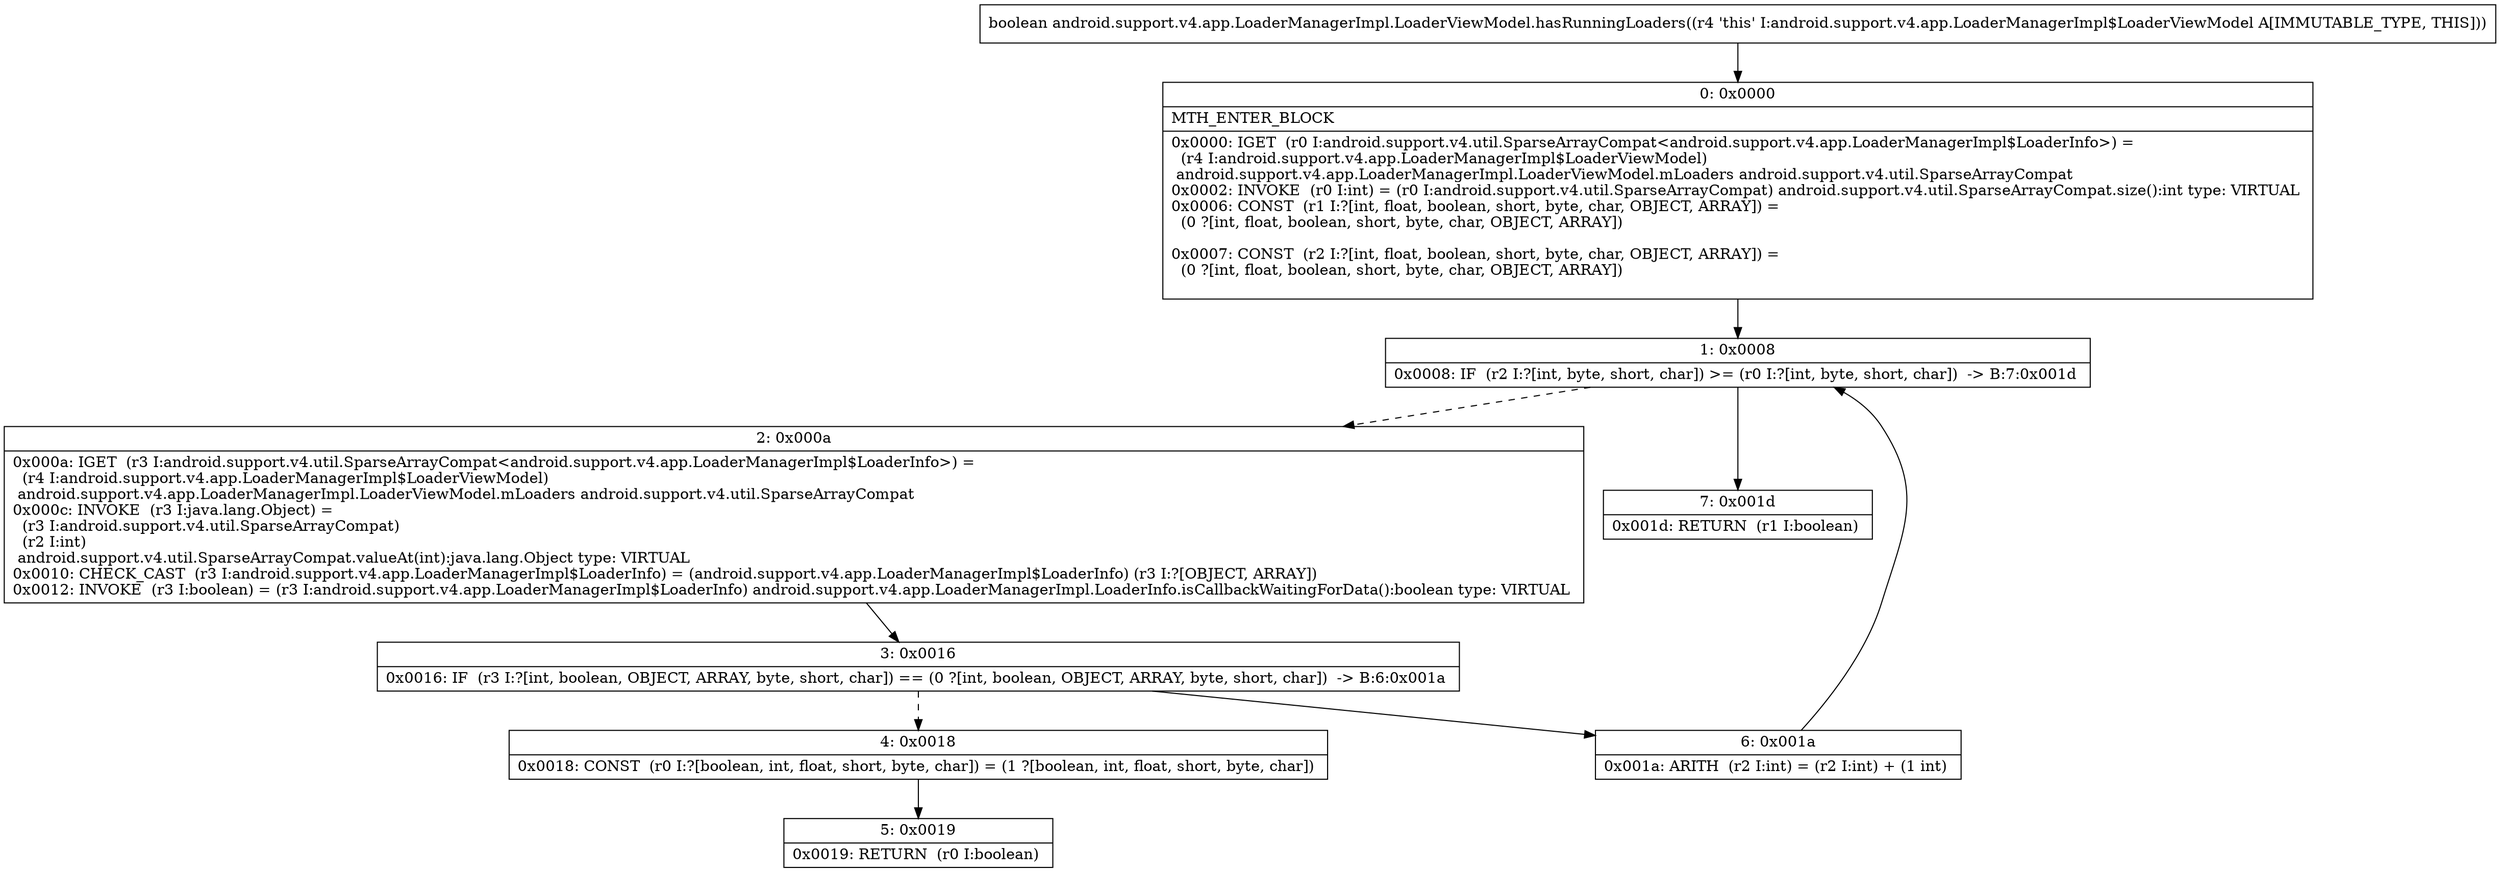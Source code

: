 digraph "CFG forandroid.support.v4.app.LoaderManagerImpl.LoaderViewModel.hasRunningLoaders()Z" {
Node_0 [shape=record,label="{0\:\ 0x0000|MTH_ENTER_BLOCK\l|0x0000: IGET  (r0 I:android.support.v4.util.SparseArrayCompat\<android.support.v4.app.LoaderManagerImpl$LoaderInfo\>) = \l  (r4 I:android.support.v4.app.LoaderManagerImpl$LoaderViewModel)\l android.support.v4.app.LoaderManagerImpl.LoaderViewModel.mLoaders android.support.v4.util.SparseArrayCompat \l0x0002: INVOKE  (r0 I:int) = (r0 I:android.support.v4.util.SparseArrayCompat) android.support.v4.util.SparseArrayCompat.size():int type: VIRTUAL \l0x0006: CONST  (r1 I:?[int, float, boolean, short, byte, char, OBJECT, ARRAY]) = \l  (0 ?[int, float, boolean, short, byte, char, OBJECT, ARRAY])\l \l0x0007: CONST  (r2 I:?[int, float, boolean, short, byte, char, OBJECT, ARRAY]) = \l  (0 ?[int, float, boolean, short, byte, char, OBJECT, ARRAY])\l \l}"];
Node_1 [shape=record,label="{1\:\ 0x0008|0x0008: IF  (r2 I:?[int, byte, short, char]) \>= (r0 I:?[int, byte, short, char])  \-\> B:7:0x001d \l}"];
Node_2 [shape=record,label="{2\:\ 0x000a|0x000a: IGET  (r3 I:android.support.v4.util.SparseArrayCompat\<android.support.v4.app.LoaderManagerImpl$LoaderInfo\>) = \l  (r4 I:android.support.v4.app.LoaderManagerImpl$LoaderViewModel)\l android.support.v4.app.LoaderManagerImpl.LoaderViewModel.mLoaders android.support.v4.util.SparseArrayCompat \l0x000c: INVOKE  (r3 I:java.lang.Object) = \l  (r3 I:android.support.v4.util.SparseArrayCompat)\l  (r2 I:int)\l android.support.v4.util.SparseArrayCompat.valueAt(int):java.lang.Object type: VIRTUAL \l0x0010: CHECK_CAST  (r3 I:android.support.v4.app.LoaderManagerImpl$LoaderInfo) = (android.support.v4.app.LoaderManagerImpl$LoaderInfo) (r3 I:?[OBJECT, ARRAY]) \l0x0012: INVOKE  (r3 I:boolean) = (r3 I:android.support.v4.app.LoaderManagerImpl$LoaderInfo) android.support.v4.app.LoaderManagerImpl.LoaderInfo.isCallbackWaitingForData():boolean type: VIRTUAL \l}"];
Node_3 [shape=record,label="{3\:\ 0x0016|0x0016: IF  (r3 I:?[int, boolean, OBJECT, ARRAY, byte, short, char]) == (0 ?[int, boolean, OBJECT, ARRAY, byte, short, char])  \-\> B:6:0x001a \l}"];
Node_4 [shape=record,label="{4\:\ 0x0018|0x0018: CONST  (r0 I:?[boolean, int, float, short, byte, char]) = (1 ?[boolean, int, float, short, byte, char]) \l}"];
Node_5 [shape=record,label="{5\:\ 0x0019|0x0019: RETURN  (r0 I:boolean) \l}"];
Node_6 [shape=record,label="{6\:\ 0x001a|0x001a: ARITH  (r2 I:int) = (r2 I:int) + (1 int) \l}"];
Node_7 [shape=record,label="{7\:\ 0x001d|0x001d: RETURN  (r1 I:boolean) \l}"];
MethodNode[shape=record,label="{boolean android.support.v4.app.LoaderManagerImpl.LoaderViewModel.hasRunningLoaders((r4 'this' I:android.support.v4.app.LoaderManagerImpl$LoaderViewModel A[IMMUTABLE_TYPE, THIS])) }"];
MethodNode -> Node_0;
Node_0 -> Node_1;
Node_1 -> Node_2[style=dashed];
Node_1 -> Node_7;
Node_2 -> Node_3;
Node_3 -> Node_4[style=dashed];
Node_3 -> Node_6;
Node_4 -> Node_5;
Node_6 -> Node_1;
}

